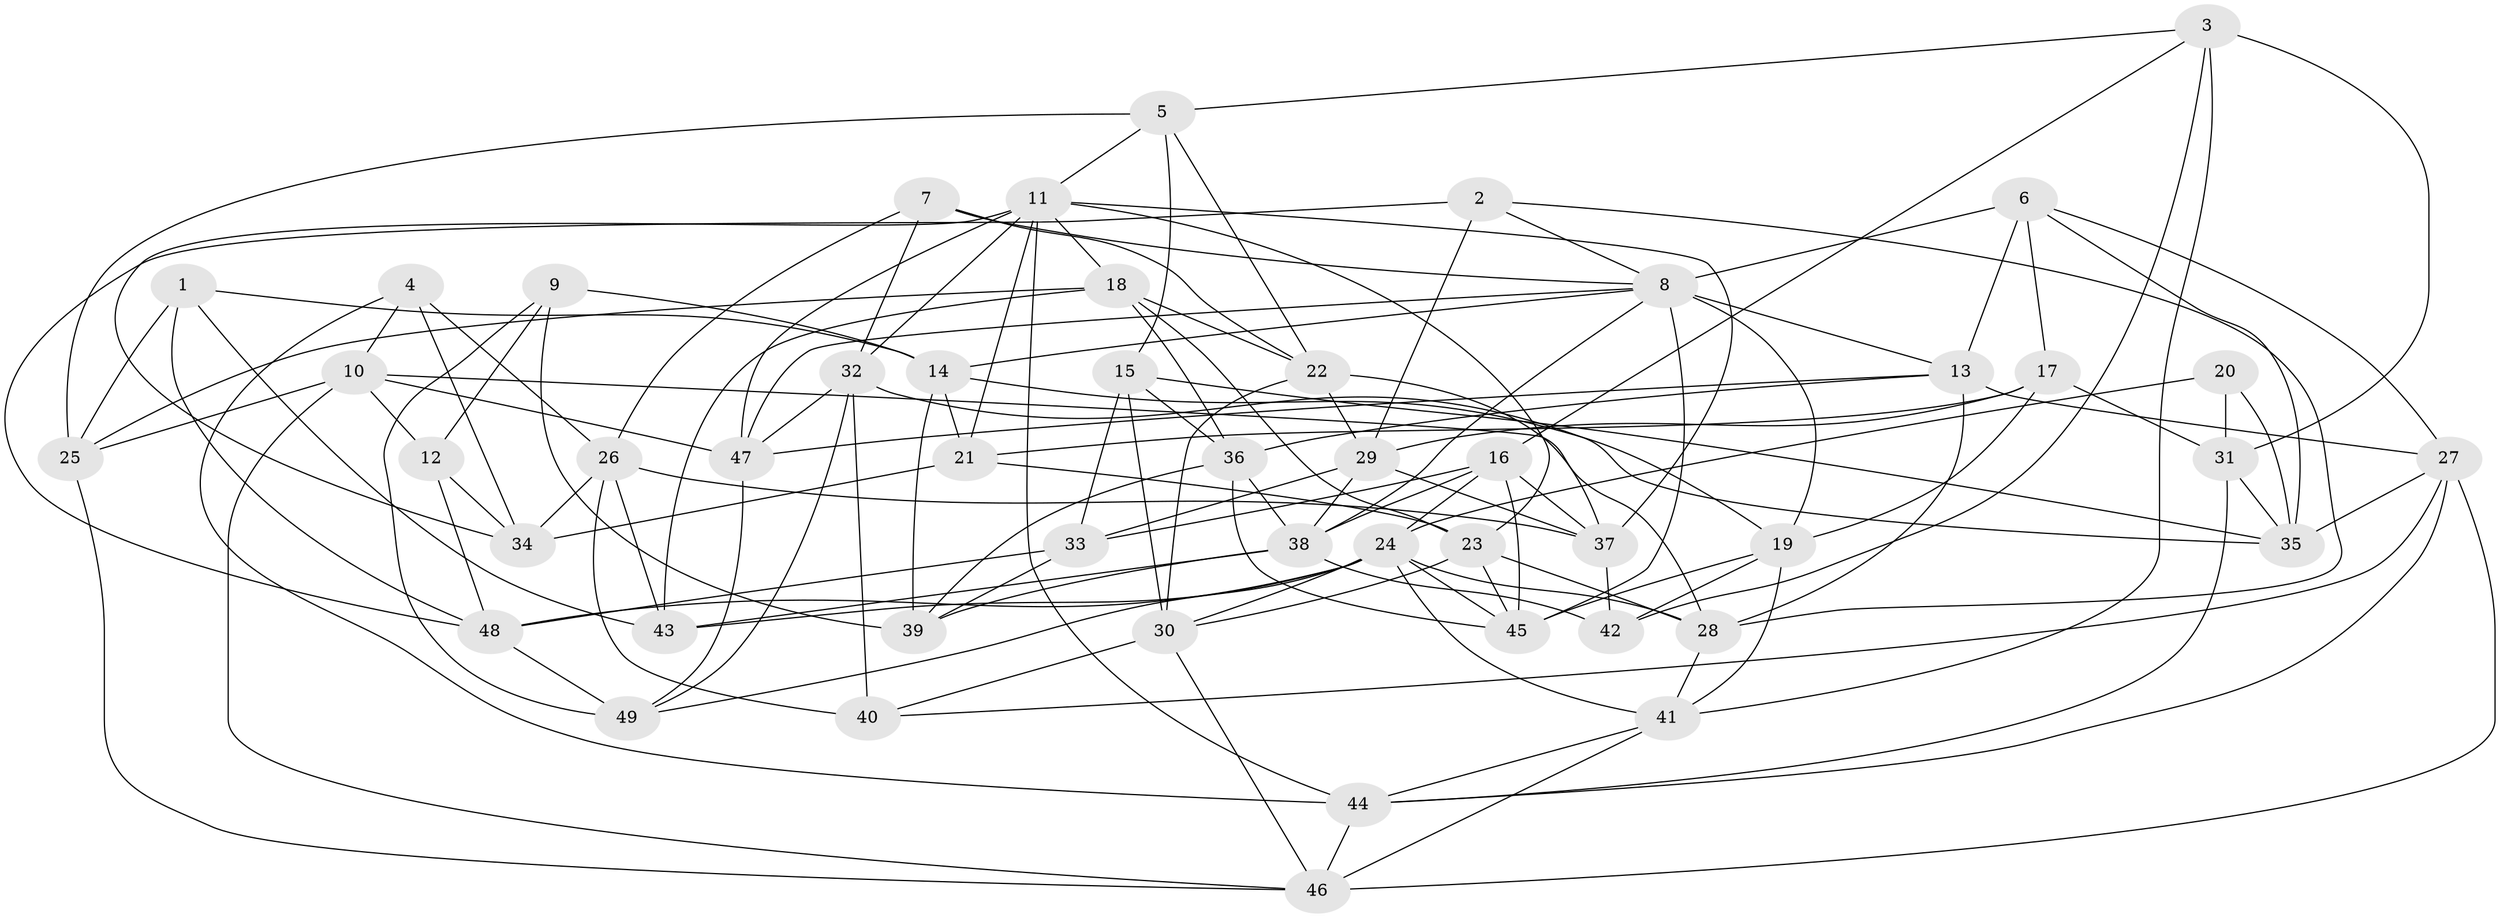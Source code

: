 // original degree distribution, {4: 1.0}
// Generated by graph-tools (version 1.1) at 2025/38/03/04/25 23:38:14]
// undirected, 49 vertices, 136 edges
graph export_dot {
  node [color=gray90,style=filled];
  1;
  2;
  3;
  4;
  5;
  6;
  7;
  8;
  9;
  10;
  11;
  12;
  13;
  14;
  15;
  16;
  17;
  18;
  19;
  20;
  21;
  22;
  23;
  24;
  25;
  26;
  27;
  28;
  29;
  30;
  31;
  32;
  33;
  34;
  35;
  36;
  37;
  38;
  39;
  40;
  41;
  42;
  43;
  44;
  45;
  46;
  47;
  48;
  49;
  1 -- 14 [weight=1.0];
  1 -- 25 [weight=1.0];
  1 -- 43 [weight=1.0];
  1 -- 48 [weight=1.0];
  2 -- 8 [weight=1.0];
  2 -- 28 [weight=1.0];
  2 -- 29 [weight=1.0];
  2 -- 48 [weight=1.0];
  3 -- 5 [weight=1.0];
  3 -- 16 [weight=1.0];
  3 -- 31 [weight=2.0];
  3 -- 41 [weight=1.0];
  3 -- 42 [weight=1.0];
  4 -- 10 [weight=1.0];
  4 -- 26 [weight=1.0];
  4 -- 34 [weight=1.0];
  4 -- 44 [weight=1.0];
  5 -- 11 [weight=1.0];
  5 -- 15 [weight=1.0];
  5 -- 22 [weight=1.0];
  5 -- 25 [weight=2.0];
  6 -- 8 [weight=2.0];
  6 -- 13 [weight=1.0];
  6 -- 17 [weight=1.0];
  6 -- 27 [weight=1.0];
  6 -- 35 [weight=1.0];
  7 -- 8 [weight=1.0];
  7 -- 22 [weight=1.0];
  7 -- 26 [weight=1.0];
  7 -- 32 [weight=1.0];
  8 -- 13 [weight=1.0];
  8 -- 14 [weight=1.0];
  8 -- 19 [weight=1.0];
  8 -- 38 [weight=1.0];
  8 -- 45 [weight=1.0];
  8 -- 47 [weight=1.0];
  9 -- 12 [weight=1.0];
  9 -- 14 [weight=1.0];
  9 -- 39 [weight=2.0];
  9 -- 49 [weight=2.0];
  10 -- 12 [weight=1.0];
  10 -- 25 [weight=1.0];
  10 -- 28 [weight=1.0];
  10 -- 46 [weight=1.0];
  10 -- 47 [weight=1.0];
  11 -- 18 [weight=1.0];
  11 -- 21 [weight=1.0];
  11 -- 23 [weight=1.0];
  11 -- 32 [weight=1.0];
  11 -- 34 [weight=2.0];
  11 -- 37 [weight=1.0];
  11 -- 44 [weight=1.0];
  11 -- 47 [weight=1.0];
  12 -- 34 [weight=1.0];
  12 -- 48 [weight=1.0];
  13 -- 27 [weight=1.0];
  13 -- 28 [weight=1.0];
  13 -- 36 [weight=1.0];
  13 -- 47 [weight=1.0];
  14 -- 19 [weight=1.0];
  14 -- 21 [weight=1.0];
  14 -- 39 [weight=1.0];
  15 -- 30 [weight=1.0];
  15 -- 33 [weight=2.0];
  15 -- 35 [weight=1.0];
  15 -- 36 [weight=1.0];
  16 -- 24 [weight=1.0];
  16 -- 33 [weight=1.0];
  16 -- 37 [weight=1.0];
  16 -- 38 [weight=1.0];
  16 -- 45 [weight=1.0];
  17 -- 19 [weight=1.0];
  17 -- 21 [weight=2.0];
  17 -- 29 [weight=1.0];
  17 -- 31 [weight=1.0];
  18 -- 22 [weight=1.0];
  18 -- 23 [weight=1.0];
  18 -- 25 [weight=1.0];
  18 -- 36 [weight=1.0];
  18 -- 43 [weight=1.0];
  19 -- 41 [weight=1.0];
  19 -- 42 [weight=1.0];
  19 -- 45 [weight=1.0];
  20 -- 24 [weight=2.0];
  20 -- 31 [weight=1.0];
  20 -- 35 [weight=1.0];
  21 -- 23 [weight=1.0];
  21 -- 34 [weight=1.0];
  22 -- 29 [weight=1.0];
  22 -- 30 [weight=1.0];
  22 -- 37 [weight=1.0];
  23 -- 28 [weight=1.0];
  23 -- 30 [weight=1.0];
  23 -- 45 [weight=1.0];
  24 -- 28 [weight=1.0];
  24 -- 30 [weight=1.0];
  24 -- 41 [weight=1.0];
  24 -- 43 [weight=1.0];
  24 -- 45 [weight=1.0];
  24 -- 48 [weight=1.0];
  24 -- 49 [weight=1.0];
  25 -- 46 [weight=1.0];
  26 -- 34 [weight=1.0];
  26 -- 37 [weight=1.0];
  26 -- 40 [weight=1.0];
  26 -- 43 [weight=1.0];
  27 -- 35 [weight=1.0];
  27 -- 40 [weight=1.0];
  27 -- 44 [weight=1.0];
  27 -- 46 [weight=1.0];
  28 -- 41 [weight=1.0];
  29 -- 33 [weight=1.0];
  29 -- 37 [weight=1.0];
  29 -- 38 [weight=1.0];
  30 -- 40 [weight=1.0];
  30 -- 46 [weight=1.0];
  31 -- 35 [weight=1.0];
  31 -- 44 [weight=1.0];
  32 -- 35 [weight=1.0];
  32 -- 40 [weight=1.0];
  32 -- 47 [weight=1.0];
  32 -- 49 [weight=1.0];
  33 -- 39 [weight=1.0];
  33 -- 48 [weight=1.0];
  36 -- 38 [weight=1.0];
  36 -- 39 [weight=1.0];
  36 -- 45 [weight=1.0];
  37 -- 42 [weight=1.0];
  38 -- 39 [weight=1.0];
  38 -- 42 [weight=1.0];
  38 -- 43 [weight=2.0];
  41 -- 44 [weight=1.0];
  41 -- 46 [weight=1.0];
  44 -- 46 [weight=1.0];
  47 -- 49 [weight=1.0];
  48 -- 49 [weight=1.0];
}
